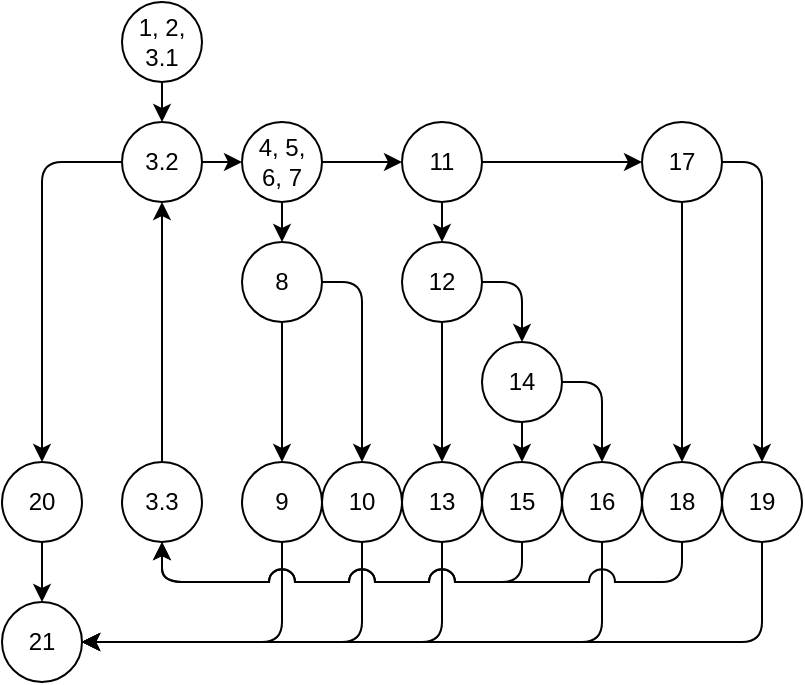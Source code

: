 <mxfile version="14.1.9" type="device"><diagram id="KitN-LCXIoosfwt9gUpy" name="Page-1"><mxGraphModel dx="1069" dy="603" grid="0" gridSize="10" guides="1" tooltips="1" connect="1" arrows="1" fold="1" page="0" pageScale="1" pageWidth="850" pageHeight="1100" math="0" shadow="0"><root><mxCell id="0"/><mxCell id="1" parent="0"/><mxCell id="Wo_Q4-EOEuSNA9OULZlU-88" style="edgeStyle=orthogonalEdgeStyle;orthogonalLoop=1;jettySize=auto;html=1;entryX=0.5;entryY=0;entryDx=0;entryDy=0;" edge="1" parent="1" source="Wo_Q4-EOEuSNA9OULZlU-1" target="Wo_Q4-EOEuSNA9OULZlU-6"><mxGeometry relative="1" as="geometry"><mxPoint x="140" y="70" as="targetPoint"/><Array as="points"><mxPoint x="140" y="70"/></Array></mxGeometry></mxCell><mxCell id="Wo_Q4-EOEuSNA9OULZlU-1" value="1, 2, 3.1" style="ellipse;whiteSpace=wrap;html=1;aspect=fixed;rounded=1;" vertex="1" parent="1"><mxGeometry x="120" y="30" width="40" height="40" as="geometry"/></mxCell><mxCell id="Wo_Q4-EOEuSNA9OULZlU-81" style="edgeStyle=orthogonalEdgeStyle;orthogonalLoop=1;jettySize=auto;html=1;" edge="1" parent="1" source="Wo_Q4-EOEuSNA9OULZlU-6" target="Wo_Q4-EOEuSNA9OULZlU-16"><mxGeometry relative="1" as="geometry"/></mxCell><mxCell id="Wo_Q4-EOEuSNA9OULZlU-83" style="edgeStyle=orthogonalEdgeStyle;orthogonalLoop=1;jettySize=auto;html=1;entryX=0.5;entryY=0;entryDx=0;entryDy=0;" edge="1" parent="1" source="Wo_Q4-EOEuSNA9OULZlU-6" target="Wo_Q4-EOEuSNA9OULZlU-9"><mxGeometry relative="1" as="geometry"><Array as="points"><mxPoint x="80" y="110"/></Array></mxGeometry></mxCell><mxCell id="Wo_Q4-EOEuSNA9OULZlU-6" value="3.2" style="ellipse;whiteSpace=wrap;html=1;aspect=fixed;rounded=1;" vertex="1" parent="1"><mxGeometry x="120" y="90" width="40" height="40" as="geometry"/></mxCell><mxCell id="Wo_Q4-EOEuSNA9OULZlU-108" style="edgeStyle=orthogonalEdgeStyle;orthogonalLoop=1;jettySize=auto;html=1;" edge="1" parent="1" source="Wo_Q4-EOEuSNA9OULZlU-9" target="Wo_Q4-EOEuSNA9OULZlU-80"><mxGeometry relative="1" as="geometry"/></mxCell><mxCell id="Wo_Q4-EOEuSNA9OULZlU-9" value="20" style="ellipse;whiteSpace=wrap;html=1;aspect=fixed;rounded=1;" vertex="1" parent="1"><mxGeometry x="60" y="260" width="40" height="40" as="geometry"/></mxCell><mxCell id="Wo_Q4-EOEuSNA9OULZlU-84" style="edgeStyle=orthogonalEdgeStyle;orthogonalLoop=1;jettySize=auto;html=1;" edge="1" parent="1" source="Wo_Q4-EOEuSNA9OULZlU-16" target="Wo_Q4-EOEuSNA9OULZlU-24"><mxGeometry relative="1" as="geometry"/></mxCell><mxCell id="Wo_Q4-EOEuSNA9OULZlU-85" style="edgeStyle=orthogonalEdgeStyle;orthogonalLoop=1;jettySize=auto;html=1;" edge="1" parent="1" source="Wo_Q4-EOEuSNA9OULZlU-16" target="Wo_Q4-EOEuSNA9OULZlU-23"><mxGeometry relative="1" as="geometry"/></mxCell><mxCell id="Wo_Q4-EOEuSNA9OULZlU-16" value="4, 5,&lt;br&gt;6, 7" style="ellipse;whiteSpace=wrap;html=1;aspect=fixed;rounded=1;" vertex="1" parent="1"><mxGeometry x="180" y="90" width="40" height="40" as="geometry"/></mxCell><mxCell id="Wo_Q4-EOEuSNA9OULZlU-89" style="edgeStyle=orthogonalEdgeStyle;orthogonalLoop=1;jettySize=auto;html=1;" edge="1" parent="1" source="Wo_Q4-EOEuSNA9OULZlU-23" target="Wo_Q4-EOEuSNA9OULZlU-25"><mxGeometry relative="1" as="geometry"/></mxCell><mxCell id="Wo_Q4-EOEuSNA9OULZlU-90" style="edgeStyle=orthogonalEdgeStyle;orthogonalLoop=1;jettySize=auto;html=1;" edge="1" parent="1" source="Wo_Q4-EOEuSNA9OULZlU-23" target="Wo_Q4-EOEuSNA9OULZlU-31"><mxGeometry relative="1" as="geometry"><mxPoint x="240" y="250" as="targetPoint"/><Array as="points"><mxPoint x="240" y="170"/></Array></mxGeometry></mxCell><mxCell id="Wo_Q4-EOEuSNA9OULZlU-23" value="8" style="ellipse;whiteSpace=wrap;html=1;aspect=fixed;rounded=1;" vertex="1" parent="1"><mxGeometry x="180" y="150" width="40" height="40" as="geometry"/></mxCell><mxCell id="Wo_Q4-EOEuSNA9OULZlU-93" style="edgeStyle=orthogonalEdgeStyle;orthogonalLoop=1;jettySize=auto;html=1;" edge="1" parent="1" source="Wo_Q4-EOEuSNA9OULZlU-24" target="Wo_Q4-EOEuSNA9OULZlU-44"><mxGeometry relative="1" as="geometry"/></mxCell><mxCell id="Wo_Q4-EOEuSNA9OULZlU-94" style="edgeStyle=orthogonalEdgeStyle;orthogonalLoop=1;jettySize=auto;html=1;" edge="1" parent="1" source="Wo_Q4-EOEuSNA9OULZlU-24" target="Wo_Q4-EOEuSNA9OULZlU-41"><mxGeometry relative="1" as="geometry"/></mxCell><mxCell id="Wo_Q4-EOEuSNA9OULZlU-24" value="11" style="ellipse;whiteSpace=wrap;html=1;aspect=fixed;rounded=1;" vertex="1" parent="1"><mxGeometry x="260" y="90" width="40" height="40" as="geometry"/></mxCell><mxCell id="Wo_Q4-EOEuSNA9OULZlU-109" style="edgeStyle=orthogonalEdgeStyle;orthogonalLoop=1;jettySize=auto;html=1;jumpStyle=arc;jumpSize=13;" edge="1" parent="1" target="Wo_Q4-EOEuSNA9OULZlU-80"><mxGeometry relative="1" as="geometry"><mxPoint x="200" y="290" as="sourcePoint"/><Array as="points"><mxPoint x="200" y="350"/><mxPoint x="100" y="350"/></Array></mxGeometry></mxCell><mxCell id="Wo_Q4-EOEuSNA9OULZlU-25" value="9" style="ellipse;whiteSpace=wrap;html=1;aspect=fixed;rounded=1;" vertex="1" parent="1"><mxGeometry x="180" y="260" width="40" height="40" as="geometry"/></mxCell><mxCell id="Wo_Q4-EOEuSNA9OULZlU-110" style="edgeStyle=orthogonalEdgeStyle;orthogonalLoop=1;jettySize=auto;html=1;jumpStyle=arc;jumpSize=13;" edge="1" parent="1" target="Wo_Q4-EOEuSNA9OULZlU-80"><mxGeometry relative="1" as="geometry"><mxPoint x="240" y="290" as="sourcePoint"/><Array as="points"><mxPoint x="240" y="350"/><mxPoint x="100" y="350"/></Array></mxGeometry></mxCell><mxCell id="Wo_Q4-EOEuSNA9OULZlU-31" value="10" style="ellipse;whiteSpace=wrap;html=1;aspect=fixed;rounded=1;" vertex="1" parent="1"><mxGeometry x="220" y="260" width="40" height="40" as="geometry"/></mxCell><mxCell id="Wo_Q4-EOEuSNA9OULZlU-97" style="edgeStyle=orthogonalEdgeStyle;orthogonalLoop=1;jettySize=auto;html=1;" edge="1" parent="1" source="Wo_Q4-EOEuSNA9OULZlU-41" target="Wo_Q4-EOEuSNA9OULZlU-60"><mxGeometry relative="1" as="geometry"/></mxCell><mxCell id="Wo_Q4-EOEuSNA9OULZlU-98" style="edgeStyle=orthogonalEdgeStyle;orthogonalLoop=1;jettySize=auto;html=1;" edge="1" parent="1" source="Wo_Q4-EOEuSNA9OULZlU-41" target="Wo_Q4-EOEuSNA9OULZlU-59"><mxGeometry relative="1" as="geometry"><Array as="points"><mxPoint x="440" y="110"/></Array></mxGeometry></mxCell><mxCell id="Wo_Q4-EOEuSNA9OULZlU-41" value="17" style="ellipse;whiteSpace=wrap;html=1;aspect=fixed;rounded=1;" vertex="1" parent="1"><mxGeometry x="380" y="90" width="40" height="40" as="geometry"/></mxCell><mxCell id="Wo_Q4-EOEuSNA9OULZlU-91" style="edgeStyle=orthogonalEdgeStyle;orthogonalLoop=1;jettySize=auto;html=1;" edge="1" parent="1" source="Wo_Q4-EOEuSNA9OULZlU-44" target="Wo_Q4-EOEuSNA9OULZlU-47"><mxGeometry relative="1" as="geometry"/></mxCell><mxCell id="Wo_Q4-EOEuSNA9OULZlU-92" style="edgeStyle=orthogonalEdgeStyle;orthogonalLoop=1;jettySize=auto;html=1;" edge="1" parent="1" source="Wo_Q4-EOEuSNA9OULZlU-44" target="Wo_Q4-EOEuSNA9OULZlU-46"><mxGeometry relative="1" as="geometry"><Array as="points"><mxPoint x="320" y="170"/></Array></mxGeometry></mxCell><mxCell id="Wo_Q4-EOEuSNA9OULZlU-44" value="12" style="ellipse;whiteSpace=wrap;html=1;aspect=fixed;rounded=1;" vertex="1" parent="1"><mxGeometry x="260" y="150" width="40" height="40" as="geometry"/></mxCell><mxCell id="Wo_Q4-EOEuSNA9OULZlU-95" style="edgeStyle=orthogonalEdgeStyle;orthogonalLoop=1;jettySize=auto;html=1;" edge="1" parent="1" source="Wo_Q4-EOEuSNA9OULZlU-46" target="Wo_Q4-EOEuSNA9OULZlU-53"><mxGeometry relative="1" as="geometry"/></mxCell><mxCell id="Wo_Q4-EOEuSNA9OULZlU-96" style="edgeStyle=orthogonalEdgeStyle;orthogonalLoop=1;jettySize=auto;html=1;" edge="1" parent="1" source="Wo_Q4-EOEuSNA9OULZlU-46" target="Wo_Q4-EOEuSNA9OULZlU-54"><mxGeometry relative="1" as="geometry"><Array as="points"><mxPoint x="360" y="220"/></Array></mxGeometry></mxCell><mxCell id="Wo_Q4-EOEuSNA9OULZlU-46" value="14" style="ellipse;whiteSpace=wrap;html=1;aspect=fixed;rounded=1;" vertex="1" parent="1"><mxGeometry x="300" y="200" width="40" height="40" as="geometry"/></mxCell><mxCell id="Wo_Q4-EOEuSNA9OULZlU-111" style="edgeStyle=orthogonalEdgeStyle;orthogonalLoop=1;jettySize=auto;html=1;jumpStyle=arc;jumpSize=13;" edge="1" parent="1" target="Wo_Q4-EOEuSNA9OULZlU-80"><mxGeometry relative="1" as="geometry"><mxPoint x="280" y="290" as="sourcePoint"/><Array as="points"><mxPoint x="280" y="350"/><mxPoint x="100" y="350"/></Array></mxGeometry></mxCell><mxCell id="Wo_Q4-EOEuSNA9OULZlU-47" value="13" style="ellipse;whiteSpace=wrap;html=1;aspect=fixed;rounded=1;" vertex="1" parent="1"><mxGeometry x="260" y="260" width="40" height="40" as="geometry"/></mxCell><mxCell id="Wo_Q4-EOEuSNA9OULZlU-105" style="edgeStyle=orthogonalEdgeStyle;orthogonalLoop=1;jettySize=auto;html=1;jumpStyle=arc;jumpSize=13;" edge="1" parent="1" source="Wo_Q4-EOEuSNA9OULZlU-53" target="Wo_Q4-EOEuSNA9OULZlU-67"><mxGeometry relative="1" as="geometry"><Array as="points"><mxPoint x="320" y="320"/></Array></mxGeometry></mxCell><mxCell id="Wo_Q4-EOEuSNA9OULZlU-53" value="15" style="ellipse;whiteSpace=wrap;html=1;aspect=fixed;rounded=1;" vertex="1" parent="1"><mxGeometry x="300" y="260" width="40" height="40" as="geometry"/></mxCell><mxCell id="Wo_Q4-EOEuSNA9OULZlU-112" style="edgeStyle=orthogonalEdgeStyle;orthogonalLoop=1;jettySize=auto;html=1;jumpStyle=arc;jumpSize=13;" edge="1" parent="1" target="Wo_Q4-EOEuSNA9OULZlU-80"><mxGeometry relative="1" as="geometry"><mxPoint x="360.0" y="290" as="sourcePoint"/><Array as="points"><mxPoint x="360" y="350"/><mxPoint x="100" y="350"/></Array></mxGeometry></mxCell><mxCell id="Wo_Q4-EOEuSNA9OULZlU-54" value="16" style="ellipse;whiteSpace=wrap;html=1;aspect=fixed;rounded=1;" vertex="1" parent="1"><mxGeometry x="340" y="260" width="40" height="40" as="geometry"/></mxCell><mxCell id="Wo_Q4-EOEuSNA9OULZlU-113" style="edgeStyle=orthogonalEdgeStyle;orthogonalLoop=1;jettySize=auto;html=1;" edge="1" parent="1" target="Wo_Q4-EOEuSNA9OULZlU-80"><mxGeometry relative="1" as="geometry"><mxPoint x="440.0" y="290" as="sourcePoint"/><Array as="points"><mxPoint x="440" y="350"/><mxPoint x="100" y="350"/></Array></mxGeometry></mxCell><mxCell id="Wo_Q4-EOEuSNA9OULZlU-59" value="19" style="ellipse;whiteSpace=wrap;html=1;aspect=fixed;rounded=1;" vertex="1" parent="1"><mxGeometry x="420" y="260" width="40" height="40" as="geometry"/></mxCell><mxCell id="Wo_Q4-EOEuSNA9OULZlU-106" style="edgeStyle=orthogonalEdgeStyle;orthogonalLoop=1;jettySize=auto;html=1;jumpStyle=arc;jumpSize=13;" edge="1" parent="1" source="Wo_Q4-EOEuSNA9OULZlU-60" target="Wo_Q4-EOEuSNA9OULZlU-67"><mxGeometry relative="1" as="geometry"><Array as="points"><mxPoint x="400" y="320"/></Array></mxGeometry></mxCell><mxCell id="Wo_Q4-EOEuSNA9OULZlU-60" value="18" style="ellipse;whiteSpace=wrap;html=1;aspect=fixed;rounded=1;" vertex="1" parent="1"><mxGeometry x="380" y="260" width="40" height="40" as="geometry"/></mxCell><mxCell id="Wo_Q4-EOEuSNA9OULZlU-107" style="edgeStyle=orthogonalEdgeStyle;orthogonalLoop=1;jettySize=auto;html=1;" edge="1" parent="1" source="Wo_Q4-EOEuSNA9OULZlU-67" target="Wo_Q4-EOEuSNA9OULZlU-6"><mxGeometry relative="1" as="geometry"/></mxCell><mxCell id="Wo_Q4-EOEuSNA9OULZlU-67" value="3.3" style="ellipse;whiteSpace=wrap;html=1;aspect=fixed;rounded=1;" vertex="1" parent="1"><mxGeometry x="120" y="260" width="40" height="40" as="geometry"/></mxCell><mxCell id="Wo_Q4-EOEuSNA9OULZlU-80" value="21" style="ellipse;whiteSpace=wrap;html=1;aspect=fixed;rounded=1;" vertex="1" parent="1"><mxGeometry x="60" y="330" width="40" height="40" as="geometry"/></mxCell></root></mxGraphModel></diagram></mxfile>